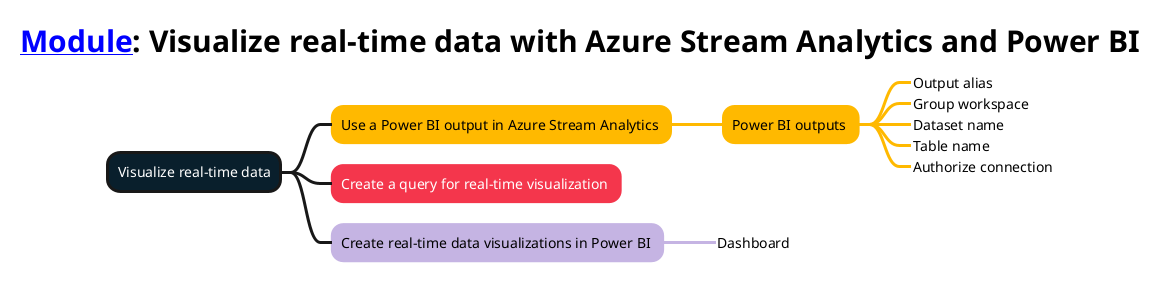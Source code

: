 @startmindmap
<style>
title {
        FontSize 30
        FontColor #000000
    }
mindmapDiagram {
    :depth(0) {
        BackgroundColor #091f2c
        FontColor #ffffff
        LineThickness 3.0
    }
    .topic1 {
        BackgroundColor #ffb900
        LineColor #ffb900
        LineThickness 3.0
        FontColor #000000
    }
    .topic2 {
        BackgroundColor #f4364c
        LineColor #f4364c
        LineThickness 3.0
        FontColor #ffffff
    }
    .topic3 {
        BackgroundColor #c5b4e3
        LineColor #c5b4e3
        LineThickness 3.0
        FontColor #000000
    }
    .topic4 {
        BackgroundColor #e1d3c7
        LineColor #e1d3c7
        LineThickness 3.0
        FontColor #000000
    }
    .topic5 {
        BackgroundColor #07641d
        LineColor #07641d
        LineThickness 3.0
        FontColor #ffffff
    }
}
</style>
title [[https://learn.microsoft.com/training/modules/visualize-real-time-data-azure-stream-analytics-power-bi/ Module]]: Visualize real-time data with Azure Stream Analytics and Power BI
+ Visualize real-time data
++ Use a Power BI output in Azure Stream Analytics <<topic1>>
+++ Power BI outputs <<topic1>>
++++_ Output alias
++++_ Group workspace
++++_ Dataset name
++++_ Table name
++++_ Authorize connection
++ Create a query for real-time visualization <<topic2>>
++ Create real-time data visualizations in Power BI <<topic3>>
+++_ Dashboard
@endmindmap